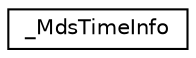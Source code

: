 digraph "Graphical Class Hierarchy"
{
  edge [fontname="Helvetica",fontsize="10",labelfontname="Helvetica",labelfontsize="10"];
  node [fontname="Helvetica",fontsize="10",shape=record];
  rankdir="LR";
  Node1 [label="_MdsTimeInfo",height=0.2,width=0.4,color="black", fillcolor="white", style="filled",URL="$struct___mds_time_info.html"];
}
